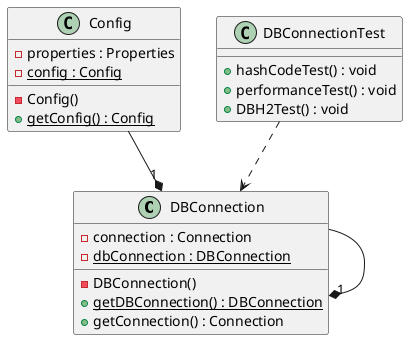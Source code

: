 @startuml
class DBConnection {
   - connection : Connection
   - {static} dbConnection : DBConnection

   - DBConnection()
   + {static} getDBConnection() : DBConnection
   + getConnection() : Connection
}

class Config {
   - properties : Properties
   - {static} config : Config

   - Config()
   + {static} getConfig() : Config
}

class DBConnectionTest {
    + hashCodeTest() : void
    + performanceTest() : void
    + DBH2Test() : void
}

DBConnection --*"1" DBConnection
Config --*"1" DBConnection
DBConnectionTest ..> DBConnection

@enduml